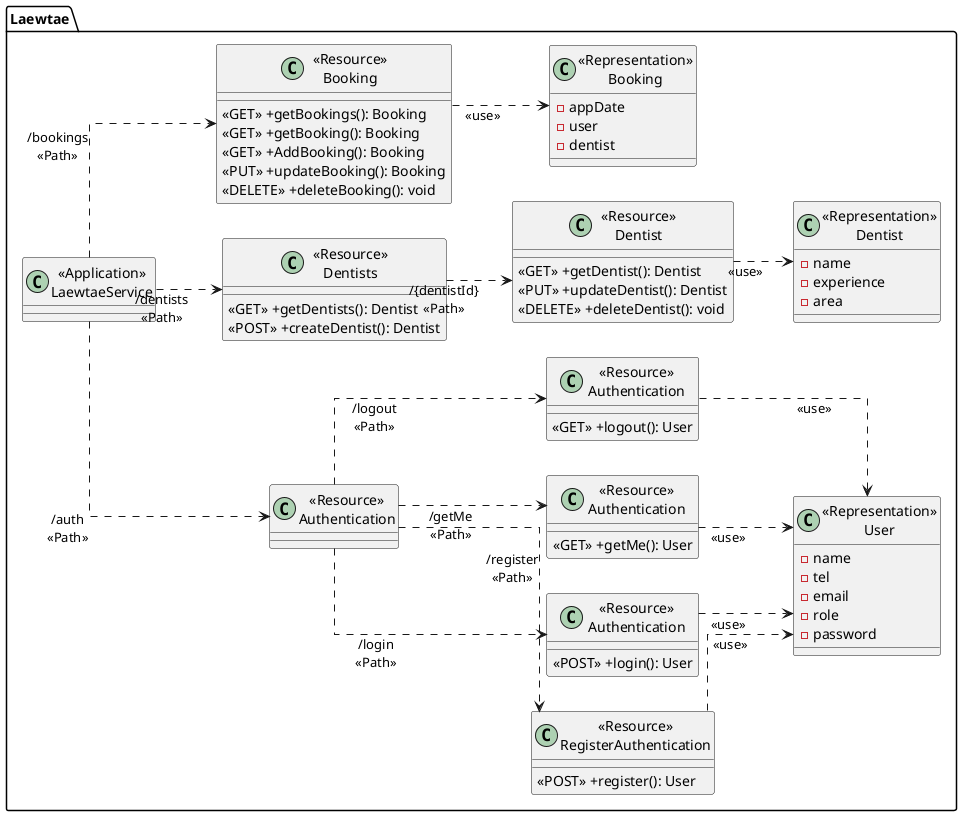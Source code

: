 @startuml
skinparam linetype ortho
left to right direction


package "Laewtae"{
    class "<<Application>>\nLaewtaeService" as LaewtaeService{}

    class "<<Resource>>\nAuthentication" as ResourceAuthentication {
    }

    class "<<Resource>>\nRegisterAuthentication" as RegisterAuthentication {
        <<POST>> +register(): User
    }
    
    class "<<Resource>>\nAuthentication" as LoginResourceAuthentication {
        <<POST>> +login(): User
    }

    class "<<Resource>>\nAuthentication" as GetmeResourceAuthentication {
        <<GET>> +getMe(): User
    }

    class "<<Resource>>\nAuthentication" as LogoutResourceAuthentication {
        <<GET>> +logout(): User
    }

    class "<<Resource>>\nDentists" as ResourceDentists{
        <<GET>> +getDentists(): Dentist
        <<POST>> +createDentist(): Dentist
    }

    class "<<Resource>>\nDentist" as ResourceDentist {
        <<GET>> +getDentist(): Dentist
        <<PUT>> +updateDentist(): Dentist
        <<DELETE>> +deleteDentist(): void
    }

    class "<<Representation>>\nDentist" as RepresentationDentist {
        -name
        -experience
        -area
    }

    class "<<Resource>>\nBooking" as ResourceBooking {
        <<GET>> +getBookings(): Booking
        <<GET>> +getBooking(): Booking
        <<GET>> +AddBooking(): Booking
        <<PUT>> +updateBooking(): Booking
        <<DELETE>> +deleteBooking(): void
    }

    class "<<Representation>>\nBooking" as RepresentationBooking {
        -appDate
        -user
        -dentist
    }




    class "<<Representation>>\nUser" as RepresentationUser {
        -name
        -tel
        -email
        -role
        -password
    }
}

LaewtaeService ..> ResourceAuthentication:"/auth\n<<Path>>"
ResourceAuthentication ..> RegisterAuthentication:"/register\n<<Path>>"
ResourceAuthentication ..> LoginResourceAuthentication:"/login\n<<Path>>"
ResourceAuthentication ..> GetmeResourceAuthentication:"/getMe\n<<Path>>"
ResourceAuthentication ..> LogoutResourceAuthentication:"/logout\n<<Path>>"


LaewtaeService ..> ResourceDentists:"/dentists\n<<Path>>"
ResourceDentists ..> ResourceDentist: "/{dentistId}\n<<Path>>"

ResourceDentist ..> RepresentationDentist: "<<use>>"

LaewtaeService ..> ResourceBooking:"/bookings\n<<Path>>"
ResourceBooking ..> RepresentationBooking: "<<use>>"



RegisterAuthentication ..> RepresentationUser: "<<use>>"
LoginResourceAuthentication ..> RepresentationUser: "<<use>>"
LogoutResourceAuthentication ..> RepresentationUser: "<<use>>"
GetmeResourceAuthentication ..> RepresentationUser: "<<use>>"

@enduml